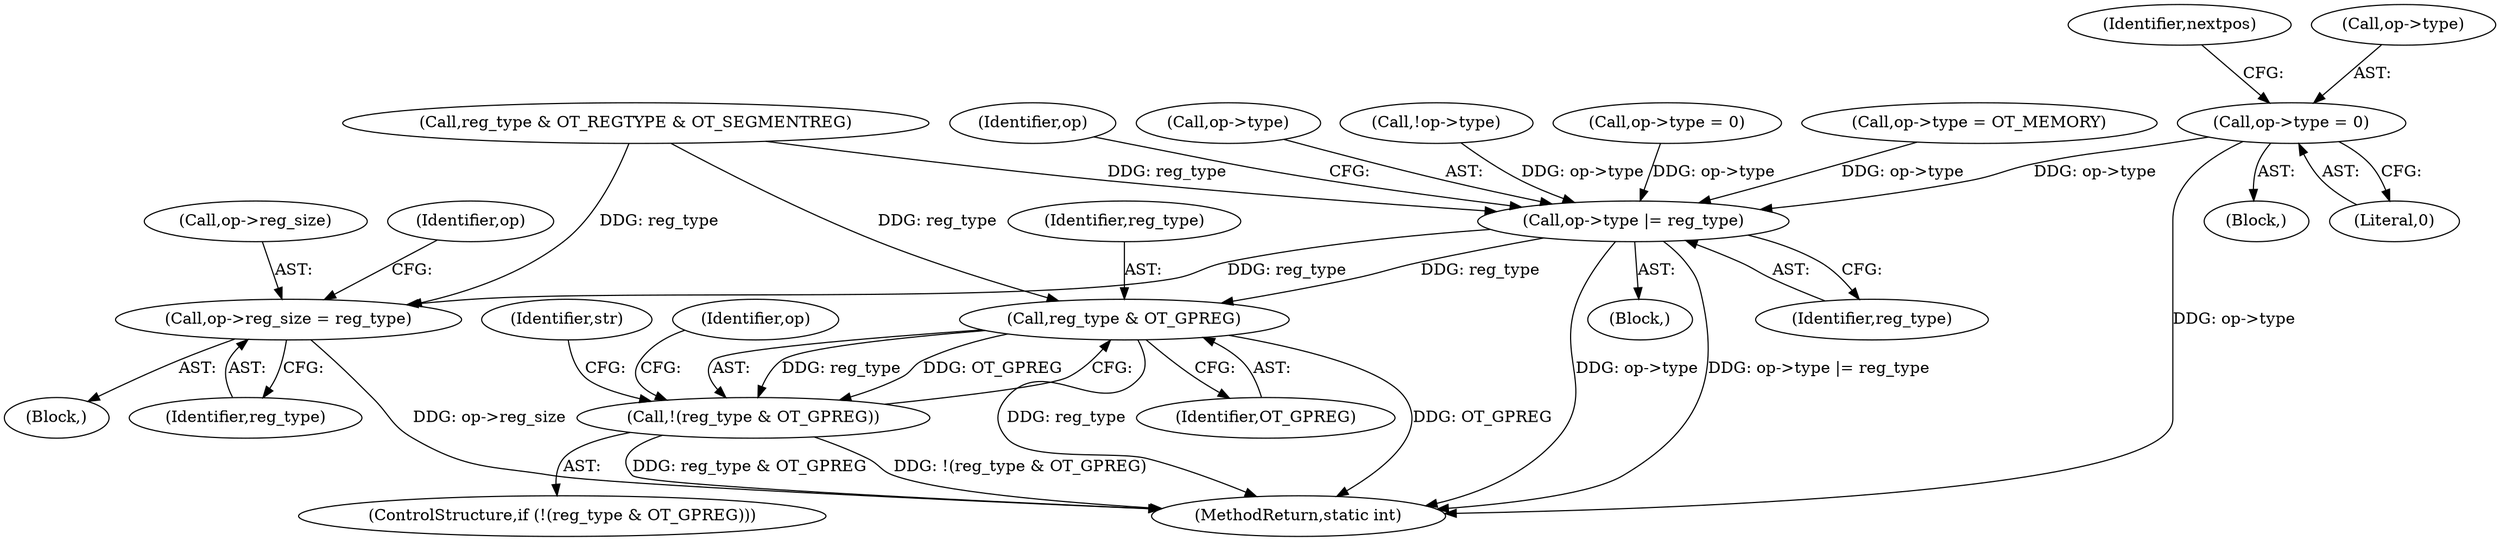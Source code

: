 digraph "0_radare2_9b46d38dd3c4de6048a488b655c7319f845af185@pointer" {
"1000489" [label="(Call,op->type = 0)"];
"1000577" [label="(Call,op->type |= reg_type)"];
"1000582" [label="(Call,op->reg_size = reg_type)"];
"1000594" [label="(Call,reg_type & OT_GPREG)"];
"1000593" [label="(Call,!(reg_type & OT_GPREG))"];
"1000578" [label="(Call,op->type)"];
"1000321" [label="(Call,!op->type)"];
"1000363" [label="(Identifier,str)"];
"1000583" [label="(Call,op->reg_size)"];
"1000598" [label="(Call,op->type = 0)"];
"1000596" [label="(Identifier,OT_GPREG)"];
"1000493" [label="(Literal,0)"];
"1000577" [label="(Call,op->type |= reg_type)"];
"1000495" [label="(Identifier,nextpos)"];
"1000589" [label="(Identifier,op)"];
"1000326" [label="(Call,op->type = OT_MEMORY)"];
"1000479" [label="(Block,)"];
"1000489" [label="(Call,op->type = 0)"];
"1000582" [label="(Call,op->reg_size = reg_type)"];
"1000586" [label="(Identifier,reg_type)"];
"1000593" [label="(Call,!(reg_type & OT_GPREG))"];
"1000944" [label="(MethodReturn,static int)"];
"1000576" [label="(Block,)"];
"1000548" [label="(Call,reg_type & OT_REGTYPE & OT_SEGMENTREG)"];
"1000592" [label="(ControlStructure,if (!(reg_type & OT_GPREG)))"];
"1000488" [label="(Block,)"];
"1000490" [label="(Call,op->type)"];
"1000600" [label="(Identifier,op)"];
"1000594" [label="(Call,reg_type & OT_GPREG)"];
"1000584" [label="(Identifier,op)"];
"1000595" [label="(Identifier,reg_type)"];
"1000581" [label="(Identifier,reg_type)"];
"1000489" -> "1000488"  [label="AST: "];
"1000489" -> "1000493"  [label="CFG: "];
"1000490" -> "1000489"  [label="AST: "];
"1000493" -> "1000489"  [label="AST: "];
"1000495" -> "1000489"  [label="CFG: "];
"1000489" -> "1000944"  [label="DDG: op->type"];
"1000489" -> "1000577"  [label="DDG: op->type"];
"1000577" -> "1000576"  [label="AST: "];
"1000577" -> "1000581"  [label="CFG: "];
"1000578" -> "1000577"  [label="AST: "];
"1000581" -> "1000577"  [label="AST: "];
"1000584" -> "1000577"  [label="CFG: "];
"1000577" -> "1000944"  [label="DDG: op->type |= reg_type"];
"1000577" -> "1000944"  [label="DDG: op->type"];
"1000598" -> "1000577"  [label="DDG: op->type"];
"1000326" -> "1000577"  [label="DDG: op->type"];
"1000321" -> "1000577"  [label="DDG: op->type"];
"1000548" -> "1000577"  [label="DDG: reg_type"];
"1000577" -> "1000582"  [label="DDG: reg_type"];
"1000577" -> "1000594"  [label="DDG: reg_type"];
"1000582" -> "1000479"  [label="AST: "];
"1000582" -> "1000586"  [label="CFG: "];
"1000583" -> "1000582"  [label="AST: "];
"1000586" -> "1000582"  [label="AST: "];
"1000589" -> "1000582"  [label="CFG: "];
"1000582" -> "1000944"  [label="DDG: op->reg_size"];
"1000548" -> "1000582"  [label="DDG: reg_type"];
"1000594" -> "1000593"  [label="AST: "];
"1000594" -> "1000596"  [label="CFG: "];
"1000595" -> "1000594"  [label="AST: "];
"1000596" -> "1000594"  [label="AST: "];
"1000593" -> "1000594"  [label="CFG: "];
"1000594" -> "1000944"  [label="DDG: reg_type"];
"1000594" -> "1000944"  [label="DDG: OT_GPREG"];
"1000594" -> "1000593"  [label="DDG: reg_type"];
"1000594" -> "1000593"  [label="DDG: OT_GPREG"];
"1000548" -> "1000594"  [label="DDG: reg_type"];
"1000593" -> "1000592"  [label="AST: "];
"1000363" -> "1000593"  [label="CFG: "];
"1000600" -> "1000593"  [label="CFG: "];
"1000593" -> "1000944"  [label="DDG: reg_type & OT_GPREG"];
"1000593" -> "1000944"  [label="DDG: !(reg_type & OT_GPREG)"];
}
